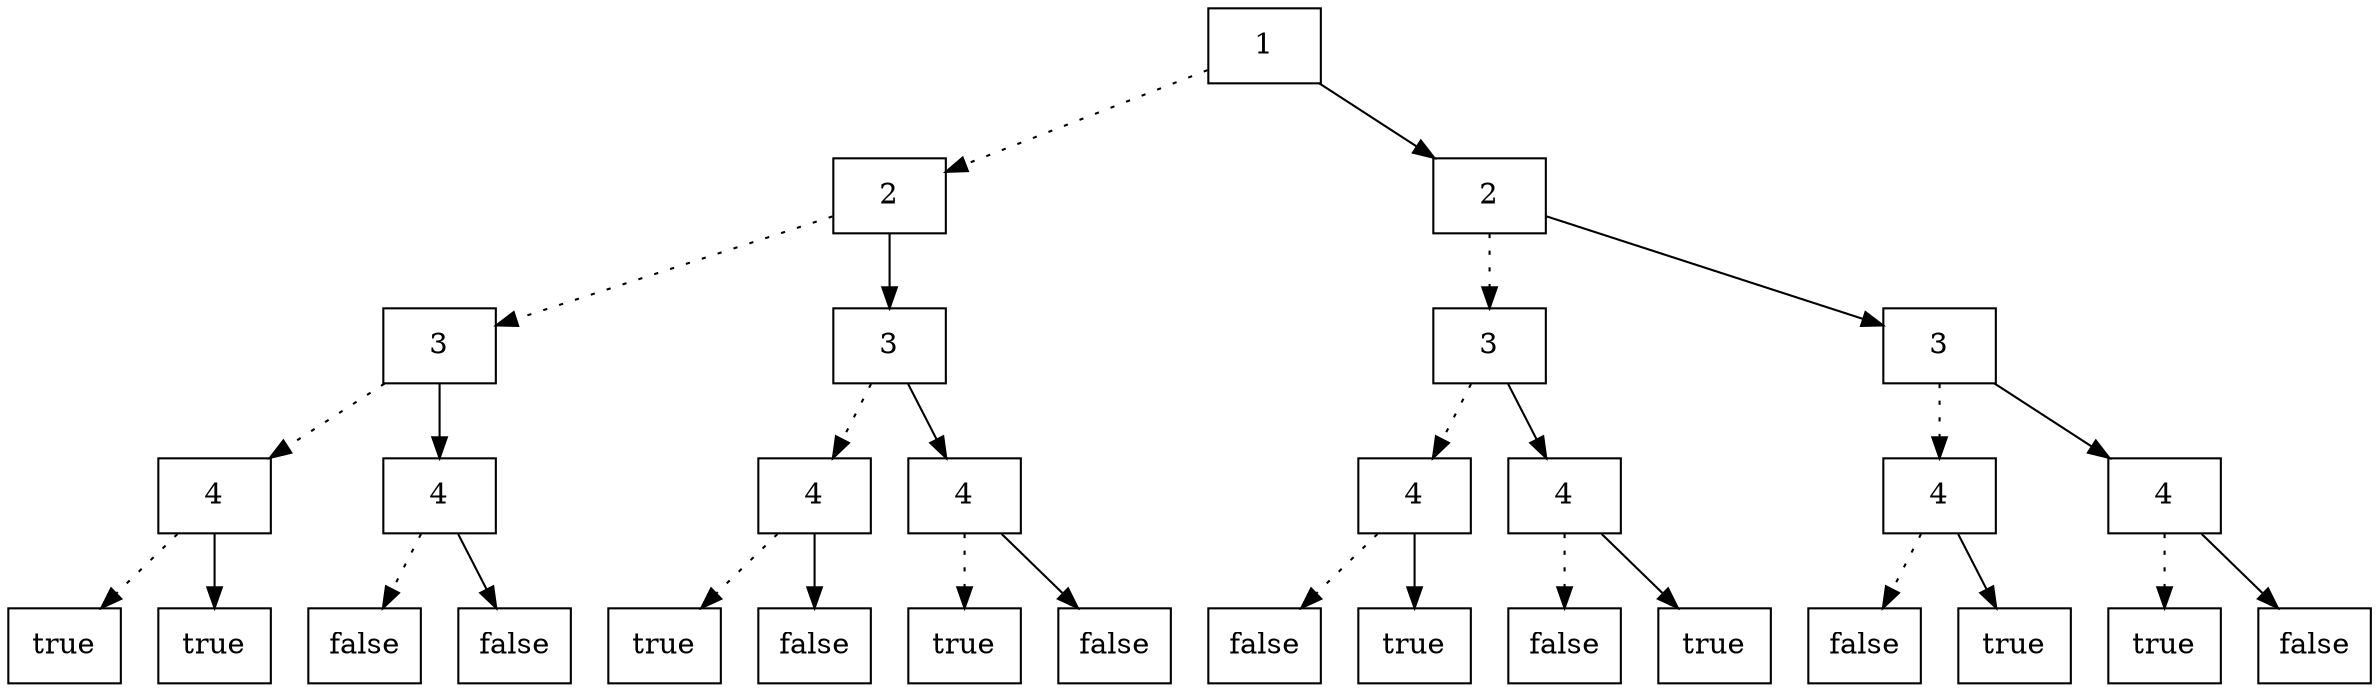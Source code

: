digraph G {
0 [label="1" shape="cercle"];
1 [label="2" shape="cercle"];
2 [label="3" shape="cercle"];
3 [label="4" shape="cercle"];
4 [label="true" shape="cercle"];
5 [label="true" shape="cercle"];
3 -> 4 [style=dotted];
3 -> 5;
6 [label="4" shape="cercle"];
7 [label="false" shape="cercle"];
8 [label="false" shape="cercle"];
6 -> 7 [style=dotted];
6 -> 8;
2 -> 3 [style=dotted];
2 -> 6;
9 [label="3" shape="cercle"];
10 [label="4" shape="cercle"];
11 [label="true" shape="cercle"];
12 [label="false" shape="cercle"];
10 -> 11 [style=dotted];
10 -> 12;
13 [label="4" shape="cercle"];
14 [label="true" shape="cercle"];
15 [label="false" shape="cercle"];
13 -> 14 [style=dotted];
13 -> 15;
9 -> 10 [style=dotted];
9 -> 13;
1 -> 2 [style=dotted];
1 -> 9;
16 [label="2" shape="cercle"];
17 [label="3" shape="cercle"];
18 [label="4" shape="cercle"];
19 [label="false" shape="cercle"];
20 [label="true" shape="cercle"];
18 -> 19 [style=dotted];
18 -> 20;
21 [label="4" shape="cercle"];
22 [label="false" shape="cercle"];
23 [label="true" shape="cercle"];
21 -> 22 [style=dotted];
21 -> 23;
17 -> 18 [style=dotted];
17 -> 21;
24 [label="3" shape="cercle"];
25 [label="4" shape="cercle"];
26 [label="false" shape="cercle"];
27 [label="true" shape="cercle"];
25 -> 26 [style=dotted];
25 -> 27;
28 [label="4" shape="cercle"];
29 [label="true" shape="cercle"];
30 [label="false" shape="cercle"];
28 -> 29 [style=dotted];
28 -> 30;
24 -> 25 [style=dotted];
24 -> 28;
16 -> 17 [style=dotted];
16 -> 24;
0 -> 1 [style=dotted];
0 -> 16;
}
